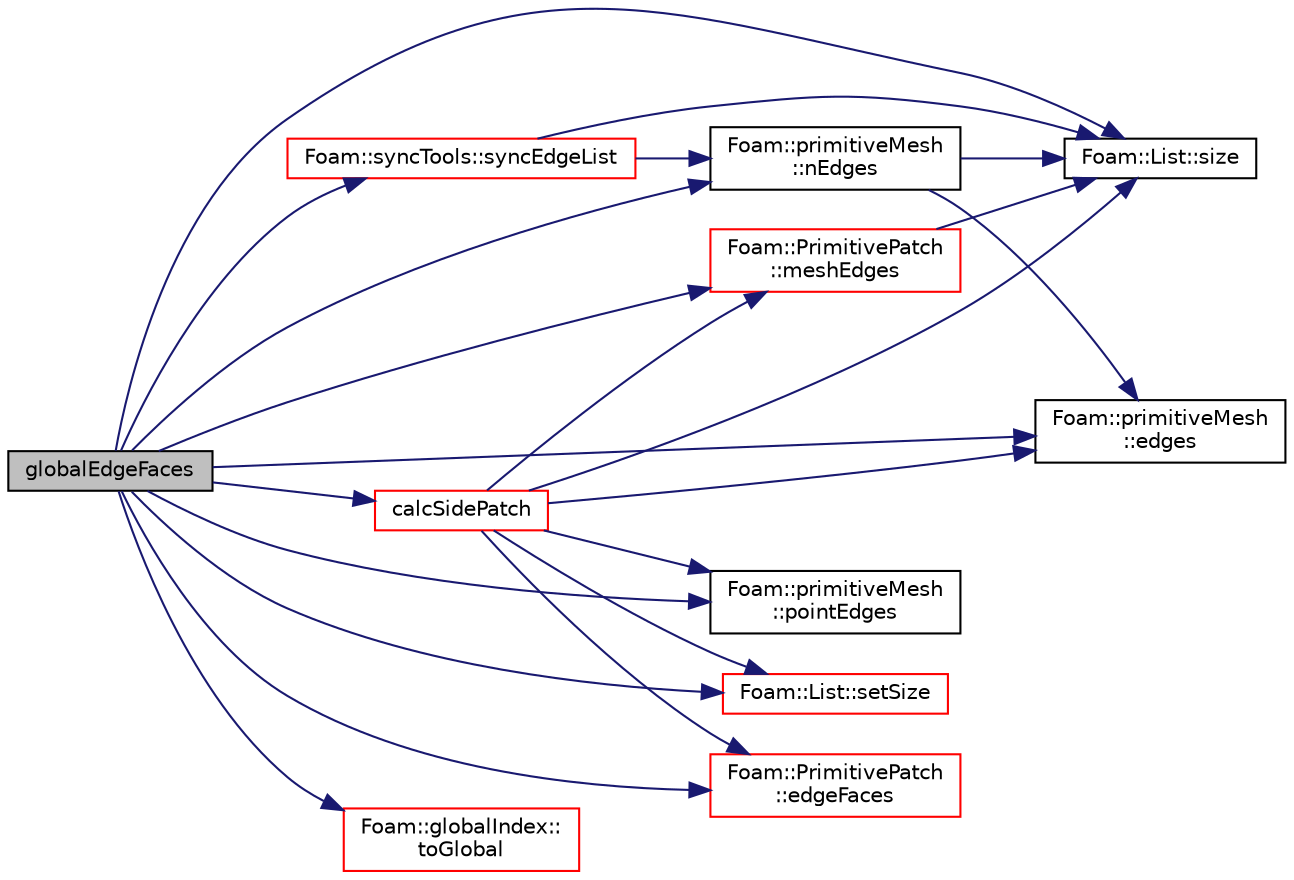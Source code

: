 digraph "globalEdgeFaces"
{
  bgcolor="transparent";
  edge [fontname="Helvetica",fontsize="10",labelfontname="Helvetica",labelfontsize="10"];
  node [fontname="Helvetica",fontsize="10",shape=record];
  rankdir="LR";
  Node1 [label="globalEdgeFaces",height=0.2,width=0.4,color="black", fillcolor="grey75", style="filled", fontcolor="black"];
  Node1 -> Node2 [color="midnightblue",fontsize="10",style="solid",fontname="Helvetica"];
  Node2 [label="calcSidePatch",height=0.2,width=0.4,color="red",URL="$a00024.html#a25346f181e6f56df9a1839ff94eea581",tooltip="Boundary edges get extruded into boundary faces. Determine patch. "];
  Node2 -> Node3 [color="midnightblue",fontsize="10",style="solid",fontname="Helvetica"];
  Node3 [label="Foam::PrimitivePatch\l::meshEdges",height=0.2,width=0.4,color="red",URL="$a02019.html#ac19048ef57f6dd80e2dec2e69709e82d",tooltip="Return labels of patch edges in the global edge list using. "];
  Node3 -> Node4 [color="midnightblue",fontsize="10",style="solid",fontname="Helvetica"];
  Node4 [label="Foam::List::size",height=0.2,width=0.4,color="black",URL="$a01395.html#a8a5f6fa29bd4b500caf186f60245b384",tooltip="Override size to be inconsistent with allocated storage. "];
  Node2 -> Node5 [color="midnightblue",fontsize="10",style="solid",fontname="Helvetica"];
  Node5 [label="Foam::primitiveMesh\l::edges",height=0.2,width=0.4,color="black",URL="$a02016.html#aae82d34fe433288eb6b1f9dea53675c8",tooltip="Return mesh edges. Uses calcEdges. "];
  Node2 -> Node6 [color="midnightblue",fontsize="10",style="solid",fontname="Helvetica"];
  Node6 [label="Foam::primitiveMesh\l::pointEdges",height=0.2,width=0.4,color="black",URL="$a02016.html#a9372e15b6f50db75f39f33f24d4887a4"];
  Node2 -> Node7 [color="midnightblue",fontsize="10",style="solid",fontname="Helvetica"];
  Node7 [label="Foam::List::setSize",height=0.2,width=0.4,color="red",URL="$a01395.html#aedb985ffeaf1bdbfeccc2a8730405703",tooltip="Reset size of List. "];
  Node2 -> Node4 [color="midnightblue",fontsize="10",style="solid",fontname="Helvetica"];
  Node2 -> Node8 [color="midnightblue",fontsize="10",style="solid",fontname="Helvetica"];
  Node8 [label="Foam::PrimitivePatch\l::edgeFaces",height=0.2,width=0.4,color="red",URL="$a02019.html#ab456054a1e7e1a07261799f50167916f",tooltip="Return edge-face addressing. "];
  Node1 -> Node8 [color="midnightblue",fontsize="10",style="solid",fontname="Helvetica"];
  Node1 -> Node5 [color="midnightblue",fontsize="10",style="solid",fontname="Helvetica"];
  Node1 -> Node3 [color="midnightblue",fontsize="10",style="solid",fontname="Helvetica"];
  Node1 -> Node9 [color="midnightblue",fontsize="10",style="solid",fontname="Helvetica"];
  Node9 [label="Foam::primitiveMesh\l::nEdges",height=0.2,width=0.4,color="black",URL="$a02016.html#a1db9478309c639504a743b7b194226f4"];
  Node9 -> Node5 [color="midnightblue",fontsize="10",style="solid",fontname="Helvetica"];
  Node9 -> Node4 [color="midnightblue",fontsize="10",style="solid",fontname="Helvetica"];
  Node1 -> Node6 [color="midnightblue",fontsize="10",style="solid",fontname="Helvetica"];
  Node1 -> Node7 [color="midnightblue",fontsize="10",style="solid",fontname="Helvetica"];
  Node1 -> Node4 [color="midnightblue",fontsize="10",style="solid",fontname="Helvetica"];
  Node1 -> Node10 [color="midnightblue",fontsize="10",style="solid",fontname="Helvetica"];
  Node10 [label="Foam::syncTools::syncEdgeList",height=0.2,width=0.4,color="red",URL="$a02633.html#a5ed3e64d2ef89e3823674727ea1b3d58",tooltip="Synchronize values on all mesh edges. "];
  Node10 -> Node4 [color="midnightblue",fontsize="10",style="solid",fontname="Helvetica"];
  Node10 -> Node9 [color="midnightblue",fontsize="10",style="solid",fontname="Helvetica"];
  Node1 -> Node11 [color="midnightblue",fontsize="10",style="solid",fontname="Helvetica"];
  Node11 [label="Foam::globalIndex::\ltoGlobal",height=0.2,width=0.4,color="red",URL="$a00943.html#a7d52ac47ea25cc49744fc5658630a929",tooltip="From local to global. "];
}
